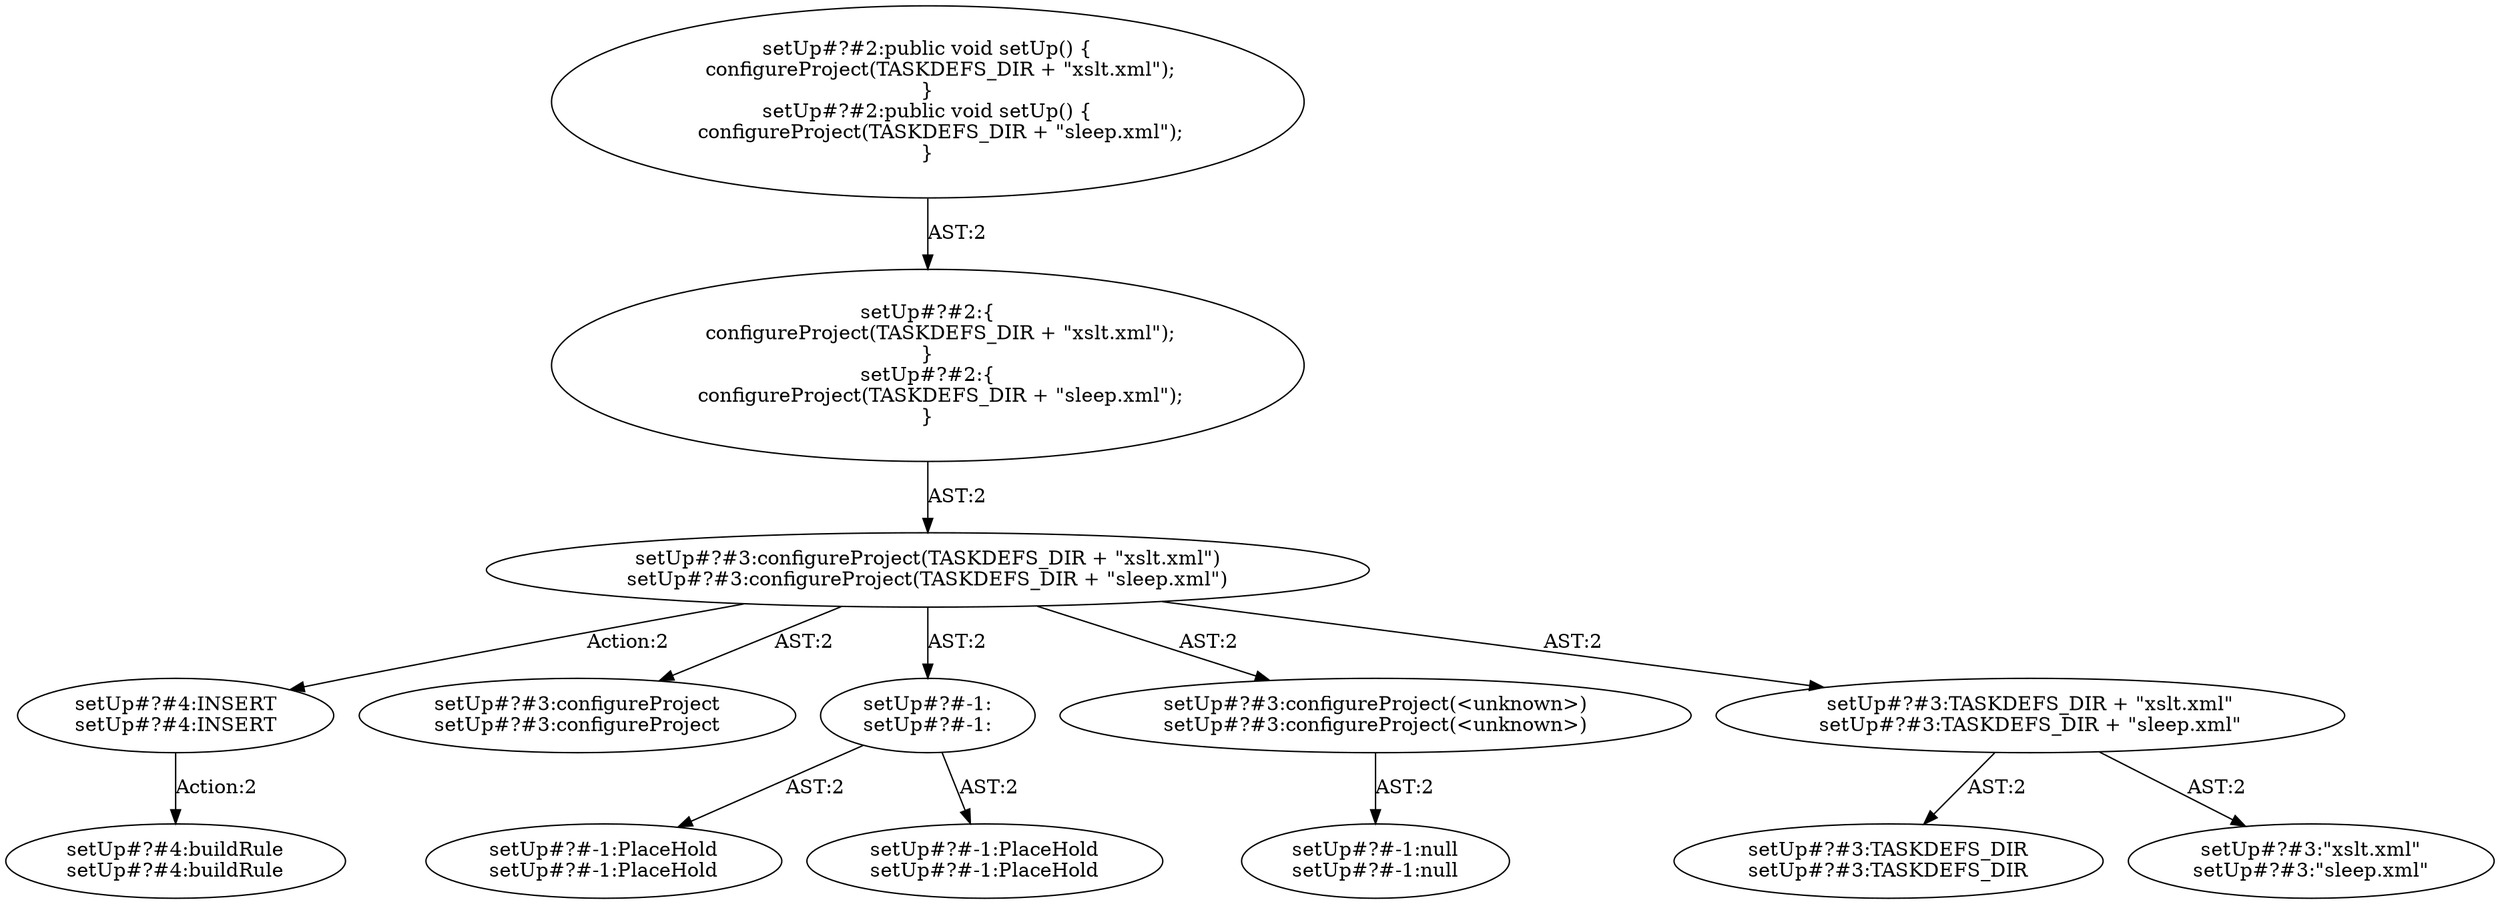 digraph "Pattern" {
0 [label="setUp#?#4:INSERT
setUp#?#4:INSERT" shape=ellipse]
1 [label="setUp#?#3:configureProject(TASKDEFS_DIR + \"xslt.xml\")
setUp#?#3:configureProject(TASKDEFS_DIR + \"sleep.xml\")" shape=ellipse]
2 [label="setUp#?#2:\{
    configureProject(TASKDEFS_DIR + \"xslt.xml\");
\}
setUp#?#2:\{
    configureProject(TASKDEFS_DIR + \"sleep.xml\");
\}" shape=ellipse]
3 [label="setUp#?#2:public void setUp() \{
    configureProject(TASKDEFS_DIR + \"xslt.xml\");
\}
setUp#?#2:public void setUp() \{
    configureProject(TASKDEFS_DIR + \"sleep.xml\");
\}" shape=ellipse]
4 [label="setUp#?#3:configureProject
setUp#?#3:configureProject" shape=ellipse]
5 [label="setUp#?#-1:
setUp#?#-1:" shape=ellipse]
6 [label="setUp#?#-1:PlaceHold
setUp#?#-1:PlaceHold" shape=ellipse]
7 [label="setUp#?#-1:PlaceHold
setUp#?#-1:PlaceHold" shape=ellipse]
8 [label="setUp#?#3:configureProject(<unknown>)
setUp#?#3:configureProject(<unknown>)" shape=ellipse]
9 [label="setUp#?#-1:null
setUp#?#-1:null" shape=ellipse]
10 [label="setUp#?#3:TASKDEFS_DIR + \"xslt.xml\"
setUp#?#3:TASKDEFS_DIR + \"sleep.xml\"" shape=ellipse]
11 [label="setUp#?#3:TASKDEFS_DIR
setUp#?#3:TASKDEFS_DIR" shape=ellipse]
12 [label="setUp#?#3:\"xslt.xml\"
setUp#?#3:\"sleep.xml\"" shape=ellipse]
13 [label="setUp#?#4:buildRule
setUp#?#4:buildRule" shape=ellipse]
0 -> 13 [label="Action:2"];
1 -> 0 [label="Action:2"];
1 -> 4 [label="AST:2"];
1 -> 5 [label="AST:2"];
1 -> 8 [label="AST:2"];
1 -> 10 [label="AST:2"];
2 -> 1 [label="AST:2"];
3 -> 2 [label="AST:2"];
5 -> 6 [label="AST:2"];
5 -> 7 [label="AST:2"];
8 -> 9 [label="AST:2"];
10 -> 11 [label="AST:2"];
10 -> 12 [label="AST:2"];
}